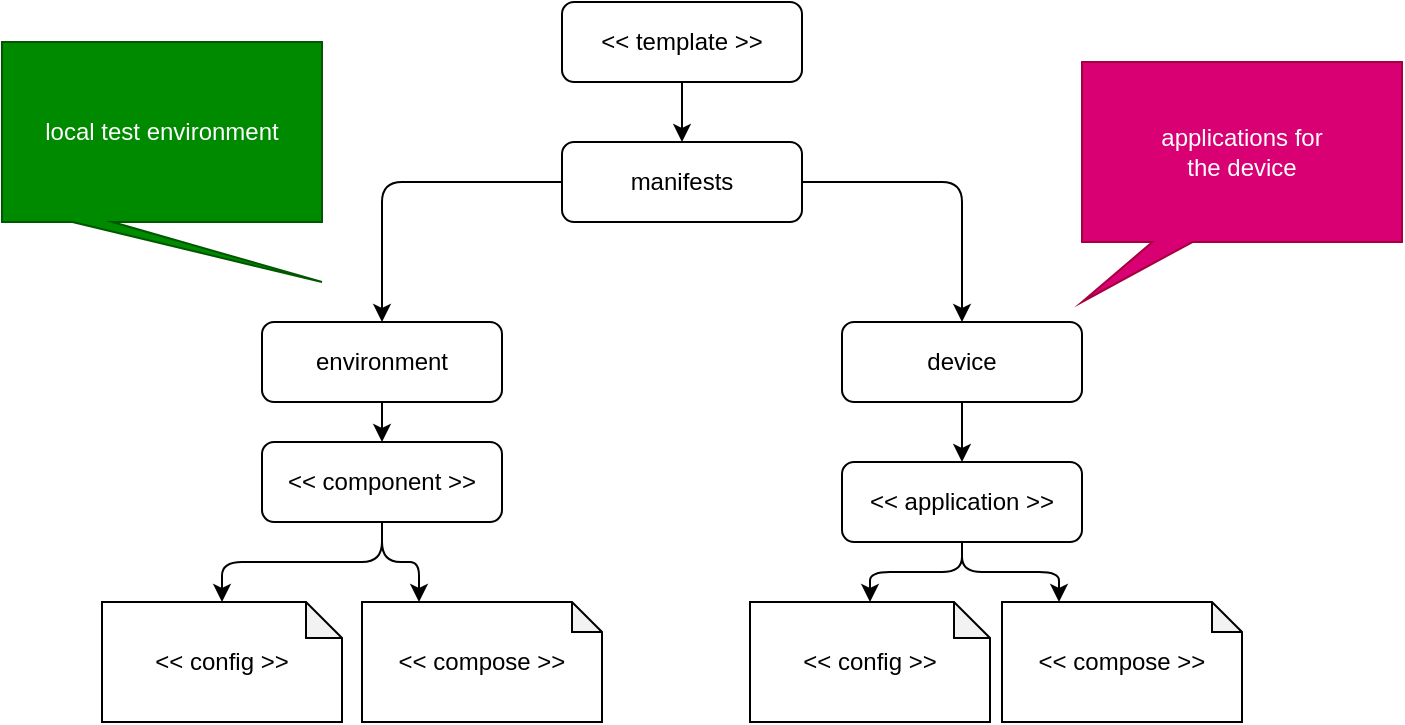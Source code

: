 <mxfile>
    <diagram id="C5RBs43oDa-KdzZeNtuy" name="Page-1">
        <mxGraphModel dx="1772" dy="641" grid="1" gridSize="10" guides="1" tooltips="1" connect="1" arrows="1" fold="1" page="1" pageScale="1" pageWidth="827" pageHeight="1169" math="0" shadow="0">
            <root>
                <mxCell id="WIyWlLk6GJQsqaUBKTNV-0"/>
                <mxCell id="WIyWlLk6GJQsqaUBKTNV-1" parent="WIyWlLk6GJQsqaUBKTNV-0"/>
                <mxCell id="7" style="edgeStyle=none;html=1;" edge="1" parent="WIyWlLk6GJQsqaUBKTNV-1" source="WIyWlLk6GJQsqaUBKTNV-3" target="0">
                    <mxGeometry relative="1" as="geometry"/>
                </mxCell>
                <mxCell id="WIyWlLk6GJQsqaUBKTNV-3" value="&amp;lt;&amp;lt; template &amp;gt;&amp;gt;" style="rounded=1;whiteSpace=wrap;html=1;fontSize=12;glass=0;strokeWidth=1;shadow=0;" parent="WIyWlLk6GJQsqaUBKTNV-1" vertex="1">
                    <mxGeometry x="260" y="50" width="120" height="40" as="geometry"/>
                </mxCell>
                <mxCell id="WIyWlLk6GJQsqaUBKTNV-5" value="No" style="edgeStyle=orthogonalEdgeStyle;rounded=0;html=1;jettySize=auto;orthogonalLoop=1;fontSize=11;endArrow=block;endFill=0;endSize=8;strokeWidth=1;shadow=0;labelBackgroundColor=none;" parent="WIyWlLk6GJQsqaUBKTNV-1" target="WIyWlLk6GJQsqaUBKTNV-7" edge="1">
                    <mxGeometry y="10" relative="1" as="geometry">
                        <mxPoint as="offset"/>
                        <mxPoint x="270" y="210" as="sourcePoint"/>
                    </mxGeometry>
                </mxCell>
                <mxCell id="8" style="edgeStyle=orthogonalEdgeStyle;html=1;entryX=0.5;entryY=0;entryDx=0;entryDy=0;" edge="1" parent="WIyWlLk6GJQsqaUBKTNV-1" source="0" target="1">
                    <mxGeometry relative="1" as="geometry"/>
                </mxCell>
                <mxCell id="9" style="edgeStyle=orthogonalEdgeStyle;html=1;entryX=0.5;entryY=0;entryDx=0;entryDy=0;" edge="1" parent="WIyWlLk6GJQsqaUBKTNV-1" source="0" target="2">
                    <mxGeometry relative="1" as="geometry"/>
                </mxCell>
                <mxCell id="0" value="manifests" style="rounded=1;whiteSpace=wrap;html=1;fontSize=12;glass=0;strokeWidth=1;shadow=0;" vertex="1" parent="WIyWlLk6GJQsqaUBKTNV-1">
                    <mxGeometry x="260" y="120" width="120" height="40" as="geometry"/>
                </mxCell>
                <mxCell id="26" style="edgeStyle=orthogonalEdgeStyle;html=1;" edge="1" parent="WIyWlLk6GJQsqaUBKTNV-1" source="1" target="21">
                    <mxGeometry relative="1" as="geometry"/>
                </mxCell>
                <mxCell id="1" value="environment" style="rounded=1;whiteSpace=wrap;html=1;fontSize=12;glass=0;strokeWidth=1;shadow=0;" vertex="1" parent="WIyWlLk6GJQsqaUBKTNV-1">
                    <mxGeometry x="110" y="210" width="120" height="40" as="geometry"/>
                </mxCell>
                <mxCell id="11" style="edgeStyle=orthogonalEdgeStyle;html=1;entryX=0.5;entryY=0;entryDx=0;entryDy=0;" edge="1" parent="WIyWlLk6GJQsqaUBKTNV-1" source="2" target="4">
                    <mxGeometry relative="1" as="geometry"/>
                </mxCell>
                <mxCell id="2" value="device" style="rounded=1;whiteSpace=wrap;html=1;fontSize=12;glass=0;strokeWidth=1;shadow=0;" vertex="1" parent="WIyWlLk6GJQsqaUBKTNV-1">
                    <mxGeometry x="400" y="210" width="120" height="40" as="geometry"/>
                </mxCell>
                <mxCell id="15" style="edgeStyle=orthogonalEdgeStyle;html=1;entryX=0.5;entryY=0;entryDx=0;entryDy=0;entryPerimeter=0;" edge="1" parent="WIyWlLk6GJQsqaUBKTNV-1" source="4" target="14">
                    <mxGeometry relative="1" as="geometry"/>
                </mxCell>
                <mxCell id="16" style="edgeStyle=orthogonalEdgeStyle;html=1;entryX=0;entryY=0;entryDx=28.5;entryDy=0;entryPerimeter=0;" edge="1" parent="WIyWlLk6GJQsqaUBKTNV-1" source="4" target="12">
                    <mxGeometry relative="1" as="geometry"/>
                </mxCell>
                <mxCell id="4" value="&amp;lt;&amp;lt; application &amp;gt;&amp;gt;" style="rounded=1;whiteSpace=wrap;html=1;fontSize=12;glass=0;strokeWidth=1;shadow=0;" vertex="1" parent="WIyWlLk6GJQsqaUBKTNV-1">
                    <mxGeometry x="400" y="280" width="120" height="40" as="geometry"/>
                </mxCell>
                <mxCell id="12" value="&amp;lt;&amp;lt; compose &amp;gt;&amp;gt;" style="shape=note;whiteSpace=wrap;html=1;backgroundOutline=1;darkOpacity=0.05;size=15;" vertex="1" parent="WIyWlLk6GJQsqaUBKTNV-1">
                    <mxGeometry x="480" y="350" width="120" height="60" as="geometry"/>
                </mxCell>
                <mxCell id="14" value="&amp;lt;&amp;lt; config &amp;gt;&amp;gt;" style="shape=note;whiteSpace=wrap;html=1;backgroundOutline=1;darkOpacity=0.05;size=18;" vertex="1" parent="WIyWlLk6GJQsqaUBKTNV-1">
                    <mxGeometry x="354" y="350" width="120" height="60" as="geometry"/>
                </mxCell>
                <mxCell id="18" value="local test environment" style="shape=callout;whiteSpace=wrap;html=1;perimeter=calloutPerimeter;size=30;position=0.22;position2=1;fillColor=#008a00;fontColor=#ffffff;strokeColor=#005700;" vertex="1" parent="WIyWlLk6GJQsqaUBKTNV-1">
                    <mxGeometry x="-20" y="70" width="160" height="120" as="geometry"/>
                </mxCell>
                <mxCell id="20" value="applications for&lt;br&gt;the device" style="shape=callout;whiteSpace=wrap;html=1;perimeter=calloutPerimeter;size=30;position=0.22;position2=0;fillColor=#d80073;fontColor=#ffffff;strokeColor=#A50040;" vertex="1" parent="WIyWlLk6GJQsqaUBKTNV-1">
                    <mxGeometry x="520" y="80" width="160" height="120" as="geometry"/>
                </mxCell>
                <mxCell id="21" value="&amp;lt;&amp;lt; component &amp;gt;&amp;gt;" style="rounded=1;whiteSpace=wrap;html=1;fontSize=12;glass=0;strokeWidth=1;shadow=0;" vertex="1" parent="WIyWlLk6GJQsqaUBKTNV-1">
                    <mxGeometry x="110" y="270" width="120" height="40" as="geometry"/>
                </mxCell>
                <mxCell id="22" style="edgeStyle=orthogonalEdgeStyle;html=1;entryX=0.5;entryY=0;entryDx=0;entryDy=0;entryPerimeter=0;exitX=0.5;exitY=1;exitDx=0;exitDy=0;" edge="1" parent="WIyWlLk6GJQsqaUBKTNV-1" target="25" source="21">
                    <mxGeometry relative="1" as="geometry">
                        <mxPoint x="100" y="350" as="sourcePoint"/>
                    </mxGeometry>
                </mxCell>
                <mxCell id="23" style="edgeStyle=orthogonalEdgeStyle;html=1;entryX=0;entryY=0;entryDx=28.5;entryDy=0;entryPerimeter=0;exitX=0.5;exitY=1;exitDx=0;exitDy=0;" edge="1" parent="WIyWlLk6GJQsqaUBKTNV-1" target="24" source="21">
                    <mxGeometry relative="1" as="geometry">
                        <mxPoint x="100" y="350" as="sourcePoint"/>
                    </mxGeometry>
                </mxCell>
                <mxCell id="24" value="&amp;lt;&amp;lt; compose &amp;gt;&amp;gt;" style="shape=note;whiteSpace=wrap;html=1;backgroundOutline=1;darkOpacity=0.05;size=15;" vertex="1" parent="WIyWlLk6GJQsqaUBKTNV-1">
                    <mxGeometry x="160" y="350" width="120" height="60" as="geometry"/>
                </mxCell>
                <mxCell id="25" value="&amp;lt;&amp;lt; config &amp;gt;&amp;gt;" style="shape=note;whiteSpace=wrap;html=1;backgroundOutline=1;darkOpacity=0.05;size=18;" vertex="1" parent="WIyWlLk6GJQsqaUBKTNV-1">
                    <mxGeometry x="30" y="350" width="120" height="60" as="geometry"/>
                </mxCell>
            </root>
        </mxGraphModel>
    </diagram>
</mxfile>